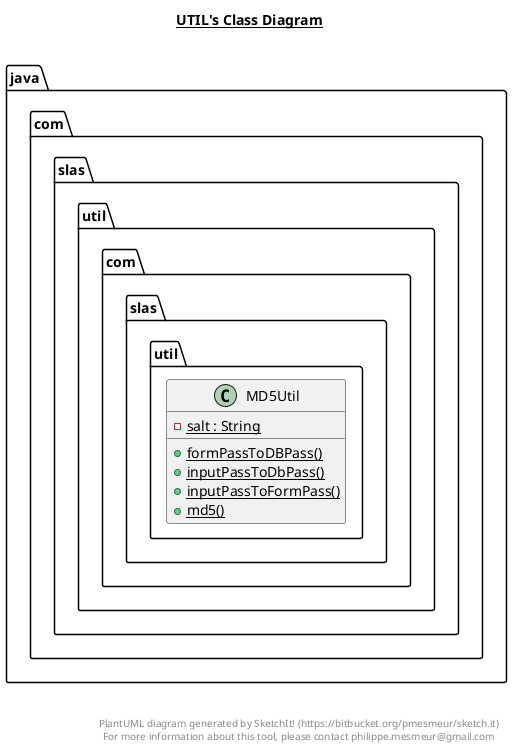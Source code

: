 @startuml

title __UTIL's Class Diagram__\n

  namespace  java{
    namespace com.slas {
      namespace util {
        class com.slas.util.MD5Util {
            {static} - salt : String
            {static} + formPassToDBPass()
            {static} + inputPassToDbPass()
            {static} + inputPassToFormPass()
            {static} + md5()
        }
      }
    }
  }
  



right footer


PlantUML diagram generated by SketchIt! (https://bitbucket.org/pmesmeur/sketch.it)
For more information about this tool, please contact philippe.mesmeur@gmail.com
endfooter

@enduml
